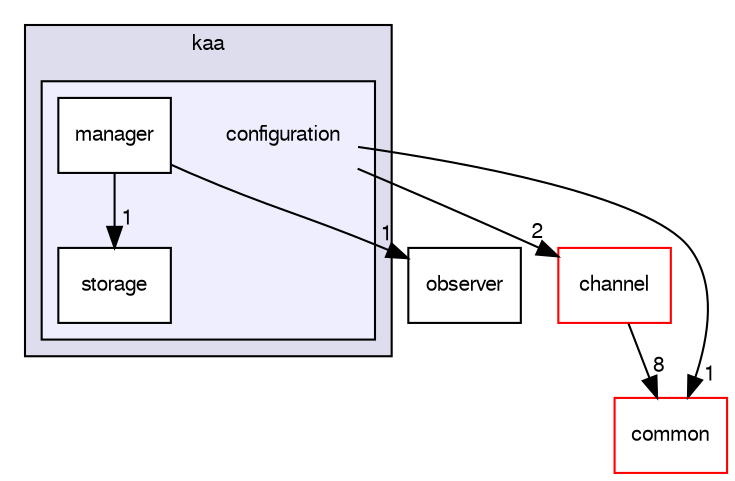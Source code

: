 digraph "/var/lib/jenkins/workspace/kaa_release_0_8_0/client/client-multi/client-cpp/kaa/configuration" {
  bgcolor=transparent;
  compound=true
  node [ fontsize="10", fontname="FreeSans"];
  edge [ labelfontsize="10", labelfontname="FreeSans"];
  subgraph clusterdir_cea030ff37d03e79970e2b1dc70a026d {
    graph [ bgcolor="#ddddee", pencolor="black", label="kaa" fontname="FreeSans", fontsize="10", URL="dir_cea030ff37d03e79970e2b1dc70a026d.html"]
  subgraph clusterdir_5ba4693c9223bc0f7a963720e2aaebef {
    graph [ bgcolor="#eeeeff", pencolor="black", label="" URL="dir_5ba4693c9223bc0f7a963720e2aaebef.html"];
    dir_5ba4693c9223bc0f7a963720e2aaebef [shape=plaintext label="configuration"];
    dir_13fd16749ef6d6cac013be51ff355c67 [shape=box label="manager" color="black" fillcolor="white" style="filled" URL="dir_13fd16749ef6d6cac013be51ff355c67.html"];
    dir_f4b89c331cfb6b52a035f586534877c3 [shape=box label="storage" color="black" fillcolor="white" style="filled" URL="dir_f4b89c331cfb6b52a035f586534877c3.html"];
  }
  }
  dir_6bc745c4b781a26b4d0ab7af49a80666 [shape=box label="channel" color="red" URL="dir_6bc745c4b781a26b4d0ab7af49a80666.html"];
  dir_f44cc8f2084bf3e673dc3191cfa118da [shape=box label="observer" URL="dir_f44cc8f2084bf3e673dc3191cfa118da.html"];
  dir_acbed18b97ba4725f49da543d684a53a [shape=box label="common" color="red" URL="dir_acbed18b97ba4725f49da543d684a53a.html"];
  dir_6bc745c4b781a26b4d0ab7af49a80666->dir_acbed18b97ba4725f49da543d684a53a [headlabel="8", labeldistance=1.5 headhref="dir_000010_000014.html"];
  dir_5ba4693c9223bc0f7a963720e2aaebef->dir_6bc745c4b781a26b4d0ab7af49a80666 [headlabel="2", labeldistance=1.5 headhref="dir_000016_000010.html"];
  dir_5ba4693c9223bc0f7a963720e2aaebef->dir_acbed18b97ba4725f49da543d684a53a [headlabel="1", labeldistance=1.5 headhref="dir_000016_000014.html"];
  dir_13fd16749ef6d6cac013be51ff355c67->dir_f44cc8f2084bf3e673dc3191cfa118da [headlabel="1", labeldistance=1.5 headhref="dir_000017_000029.html"];
  dir_13fd16749ef6d6cac013be51ff355c67->dir_f4b89c331cfb6b52a035f586534877c3 [headlabel="1", labeldistance=1.5 headhref="dir_000017_000018.html"];
}
